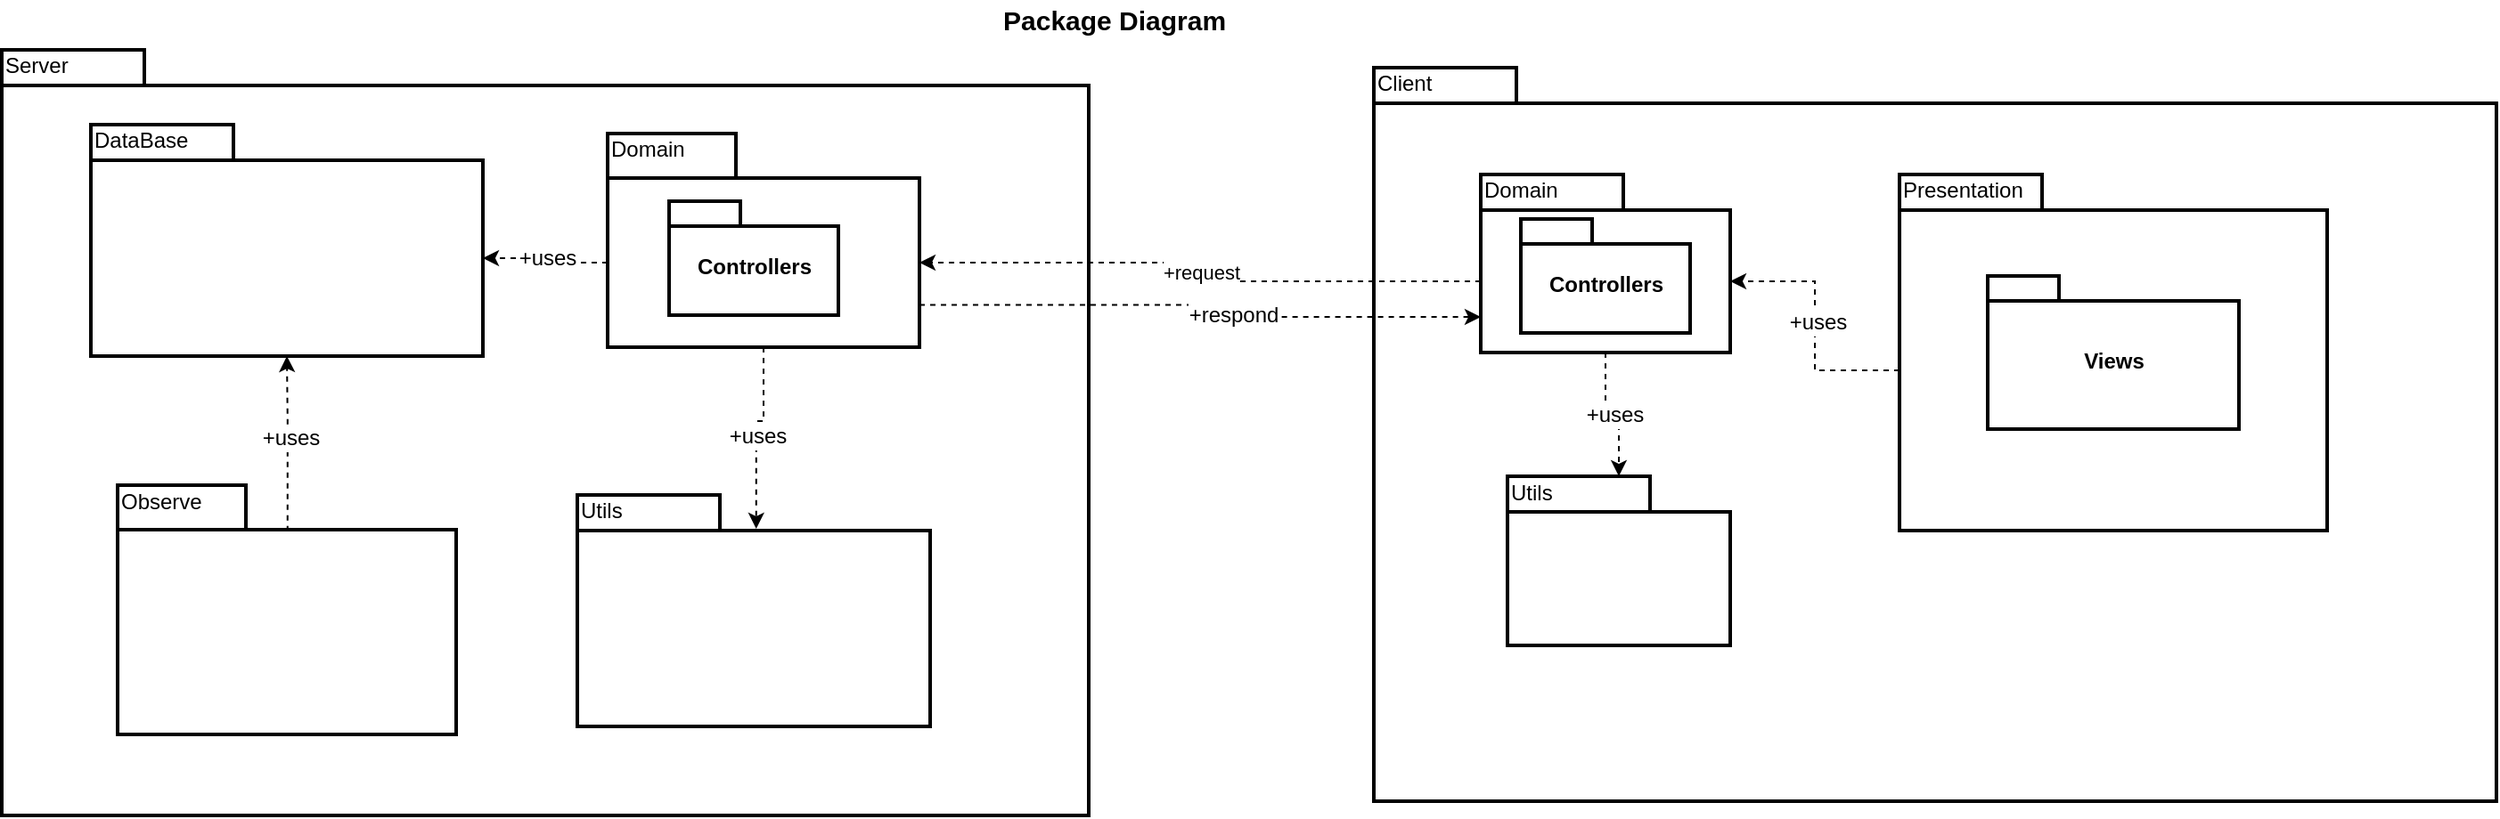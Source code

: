 <mxfile version="12.1.7" type="device" pages="1"><diagram id="yVVhI6Zra_KWX67fjSak" name="Page-1"><mxGraphModel dx="82" dy="666" grid="1" gridSize="10" guides="1" tooltips="1" connect="1" arrows="1" fold="1" page="1" pageScale="1" pageWidth="850" pageHeight="1100" math="0" shadow="0"><root><mxCell id="0"/><mxCell id="1" parent="0"/><mxCell id="PbD2VBS45CWvnVKlC1VE-84" value="Server" style="shape=folder;tabWidth=80;tabHeight=20;tabPosition=left;strokeWidth=2;html=1;whiteSpace=wrap;align=left;verticalAlign=top;spacingTop=-5;" parent="1" vertex="1"><mxGeometry x="900" y="38" width="610" height="430" as="geometry"/></mxCell><mxCell id="PbD2VBS45CWvnVKlC1VE-28" value="Client" style="shape=folder;tabWidth=80;tabHeight=20;tabPosition=left;strokeWidth=2;html=1;whiteSpace=wrap;align=left;verticalAlign=top;spacingTop=-5;" parent="1" vertex="1"><mxGeometry x="1670" y="48" width="630" height="412" as="geometry"/></mxCell><mxCell id="8fiCDD0weGxItLGulmoj-3" style="edgeStyle=orthogonalEdgeStyle;rounded=0;orthogonalLoop=1;jettySize=auto;html=1;exitX=0.5;exitY=1;exitDx=0;exitDy=0;exitPerimeter=0;dashed=1;" parent="1" source="PbD2VBS45CWvnVKlC1VE-55" target="PbD2VBS45CWvnVKlC1VE-75" edge="1"><mxGeometry relative="1" as="geometry"/></mxCell><mxCell id="8fiCDD0weGxItLGulmoj-14" value="+uses" style="text;html=1;resizable=0;points=[];align=center;verticalAlign=middle;labelBackgroundColor=#ffffff;" parent="8fiCDD0weGxItLGulmoj-3" vertex="1" connectable="0"><mxGeometry x="0.012" relative="1" as="geometry"><mxPoint as="offset"/></mxGeometry></mxCell><mxCell id="8fiCDD0weGxItLGulmoj-8" value="+request" style="edgeStyle=orthogonalEdgeStyle;rounded=0;orthogonalLoop=1;jettySize=auto;html=1;exitX=0;exitY=0;exitDx=0;exitDy=60;exitPerimeter=0;entryX=0;entryY=0;entryDx=175;entryDy=72.5;entryPerimeter=0;dashed=1;" parent="1" source="PbD2VBS45CWvnVKlC1VE-55" target="PbD2VBS45CWvnVKlC1VE-29" edge="1"><mxGeometry relative="1" as="geometry"/></mxCell><mxCell id="PbD2VBS45CWvnVKlC1VE-55" value="Domain" style="shape=folder;tabWidth=80;tabHeight=20;tabPosition=left;strokeWidth=2;html=1;whiteSpace=wrap;align=left;verticalAlign=top;spacingTop=-5;" parent="1" vertex="1"><mxGeometry x="1730" y="108" width="140" height="100" as="geometry"/></mxCell><mxCell id="8fiCDD0weGxItLGulmoj-4" style="edgeStyle=orthogonalEdgeStyle;rounded=0;orthogonalLoop=1;jettySize=auto;html=1;exitX=0;exitY=0;exitDx=0;exitDy=72.5;exitPerimeter=0;entryX=0;entryY=0;entryDx=220;entryDy=75;entryPerimeter=0;dashed=1;" parent="1" source="PbD2VBS45CWvnVKlC1VE-29" target="PbD2VBS45CWvnVKlC1VE-12" edge="1"><mxGeometry relative="1" as="geometry"/></mxCell><mxCell id="8fiCDD0weGxItLGulmoj-11" value="+uses" style="text;html=1;resizable=0;points=[];align=center;verticalAlign=middle;labelBackgroundColor=#ffffff;" parent="8fiCDD0weGxItLGulmoj-4" vertex="1" connectable="0"><mxGeometry x="0.04" y="-1" relative="1" as="geometry"><mxPoint x="1" y="1" as="offset"/></mxGeometry></mxCell><mxCell id="8fiCDD0weGxItLGulmoj-7" style="edgeStyle=orthogonalEdgeStyle;rounded=0;orthogonalLoop=1;jettySize=auto;html=1;exitX=0.5;exitY=1;exitDx=0;exitDy=0;exitPerimeter=0;entryX=0.507;entryY=0.146;entryDx=0;entryDy=0;entryPerimeter=0;dashed=1;" parent="1" source="PbD2VBS45CWvnVKlC1VE-29" target="PbD2VBS45CWvnVKlC1VE-30" edge="1"><mxGeometry relative="1" as="geometry"/></mxCell><mxCell id="8fiCDD0weGxItLGulmoj-12" value="+uses" style="text;html=1;resizable=0;points=[];align=center;verticalAlign=middle;labelBackgroundColor=#ffffff;" parent="8fiCDD0weGxItLGulmoj-7" vertex="1" connectable="0"><mxGeometry x="0.014" relative="1" as="geometry"><mxPoint as="offset"/></mxGeometry></mxCell><mxCell id="8fiCDD0weGxItLGulmoj-9" style="edgeStyle=orthogonalEdgeStyle;rounded=0;orthogonalLoop=1;jettySize=auto;html=1;exitX=0;exitY=0;exitDx=175;exitDy=96.25;exitPerimeter=0;entryX=0;entryY=0;entryDx=0;entryDy=80;entryPerimeter=0;dashed=1;" parent="1" source="PbD2VBS45CWvnVKlC1VE-29" target="PbD2VBS45CWvnVKlC1VE-55" edge="1"><mxGeometry relative="1" as="geometry"/></mxCell><mxCell id="8fiCDD0weGxItLGulmoj-10" value="+respond" style="text;html=1;resizable=0;points=[];align=center;verticalAlign=middle;labelBackgroundColor=#ffffff;" parent="8fiCDD0weGxItLGulmoj-9" vertex="1" connectable="0"><mxGeometry x="0.13" y="1" relative="1" as="geometry"><mxPoint as="offset"/></mxGeometry></mxCell><mxCell id="PbD2VBS45CWvnVKlC1VE-29" value="Domain" style="shape=folder;tabWidth=72;tabHeight=25;tabPosition=left;strokeWidth=2;html=1;whiteSpace=wrap;align=left;verticalAlign=top;spacingTop=-5;" parent="1" vertex="1"><mxGeometry x="1240" y="85" width="175" height="120" as="geometry"/></mxCell><mxCell id="PbD2VBS45CWvnVKlC1VE-30" value="Utils" style="shape=folder;tabWidth=80;tabHeight=20;tabPosition=left;strokeWidth=2;html=1;whiteSpace=wrap;align=left;verticalAlign=top;spacingTop=-5;" parent="1" vertex="1"><mxGeometry x="1223" y="288" width="198" height="130" as="geometry"/></mxCell><mxCell id="PbD2VBS45CWvnVKlC1VE-12" value="DataBase" style="shape=folder;tabWidth=80;tabHeight=20;tabPosition=left;strokeWidth=2;html=1;whiteSpace=wrap;align=left;verticalAlign=top;spacingTop=-5;" parent="1" vertex="1"><mxGeometry x="950" y="80" width="220" height="130" as="geometry"/></mxCell><mxCell id="8fiCDD0weGxItLGulmoj-18" style="edgeStyle=orthogonalEdgeStyle;rounded=0;orthogonalLoop=1;jettySize=auto;html=1;exitX=0;exitY=0;exitDx=0;exitDy=110;exitPerimeter=0;entryX=0;entryY=0;entryDx=140;entryDy=60;entryPerimeter=0;dashed=1;" parent="1" source="PbD2VBS45CWvnVKlC1VE-56" target="PbD2VBS45CWvnVKlC1VE-55" edge="1"><mxGeometry relative="1" as="geometry"/></mxCell><mxCell id="8fiCDD0weGxItLGulmoj-19" value="+uses" style="text;html=1;resizable=0;points=[];align=center;verticalAlign=middle;labelBackgroundColor=#ffffff;" parent="8fiCDD0weGxItLGulmoj-18" vertex="1" connectable="0"><mxGeometry x="0.03" y="-1" relative="1" as="geometry"><mxPoint as="offset"/></mxGeometry></mxCell><mxCell id="PbD2VBS45CWvnVKlC1VE-56" value="Presentation" style="shape=folder;tabWidth=80;tabHeight=20;tabPosition=left;strokeWidth=2;html=1;whiteSpace=wrap;align=left;verticalAlign=top;spacingTop=-5;" parent="1" vertex="1"><mxGeometry x="1965" y="108" width="240" height="200" as="geometry"/></mxCell><mxCell id="PbD2VBS45CWvnVKlC1VE-75" value="Utils" style="shape=folder;tabWidth=80;tabHeight=20;tabPosition=left;strokeWidth=2;html=1;whiteSpace=wrap;align=left;verticalAlign=top;spacingTop=-5;" parent="1" vertex="1"><mxGeometry x="1745" y="277.5" width="125" height="95" as="geometry"/></mxCell><mxCell id="8fiCDD0weGxItLGulmoj-6" style="edgeStyle=orthogonalEdgeStyle;rounded=0;orthogonalLoop=1;jettySize=auto;html=1;exitX=0.502;exitY=0.185;exitDx=0;exitDy=0;exitPerimeter=0;dashed=1;" parent="1" source="v4sUgyJFQA1PsRE_EweS-1" target="PbD2VBS45CWvnVKlC1VE-12" edge="1"><mxGeometry relative="1" as="geometry"/></mxCell><mxCell id="8fiCDD0weGxItLGulmoj-13" value="+uses" style="text;html=1;resizable=0;points=[];align=center;verticalAlign=middle;labelBackgroundColor=#ffffff;" parent="8fiCDD0weGxItLGulmoj-6" vertex="1" connectable="0"><mxGeometry x="0.074" y="-1" relative="1" as="geometry"><mxPoint as="offset"/></mxGeometry></mxCell><mxCell id="v4sUgyJFQA1PsRE_EweS-1" value="Observe" style="shape=folder;tabWidth=72;tabHeight=25;tabPosition=left;strokeWidth=2;html=1;whiteSpace=wrap;align=left;verticalAlign=top;spacingTop=-5;" parent="1" vertex="1"><mxGeometry x="965" y="282.5" width="190" height="140" as="geometry"/></mxCell><mxCell id="v4sUgyJFQA1PsRE_EweS-2" value="Views" style="shape=folder;fontStyle=1;spacingTop=10;tabWidth=40;tabHeight=14;tabPosition=left;html=1;strokeWidth=2;" parent="1" vertex="1"><mxGeometry x="2014.5" y="165" width="141" height="86" as="geometry"/></mxCell><mxCell id="8fiCDD0weGxItLGulmoj-16" value="Controllers" style="shape=folder;fontStyle=1;spacingTop=10;tabWidth=40;tabHeight=14;tabPosition=left;html=1;strokeWidth=2;" parent="1" vertex="1"><mxGeometry x="1752.5" y="133" width="95" height="64" as="geometry"/></mxCell><mxCell id="8fiCDD0weGxItLGulmoj-17" value="Controllers" style="shape=folder;fontStyle=1;spacingTop=10;tabWidth=40;tabHeight=14;tabPosition=left;html=1;strokeWidth=2;" parent="1" vertex="1"><mxGeometry x="1274.5" y="123" width="95" height="64" as="geometry"/></mxCell><mxCell id="K7Dm4gJeMU-LypZH8md4-1" value="&lt;font style=&quot;font-size: 15px&quot;&gt;&lt;b&gt;Package Diagram&lt;/b&gt;&lt;/font&gt;" style="text;html=1;resizable=0;points=[];autosize=1;align=left;verticalAlign=top;spacingTop=-4;" vertex="1" parent="1"><mxGeometry x="1460" y="10" width="140" height="20" as="geometry"/></mxCell></root></mxGraphModel></diagram></mxfile>